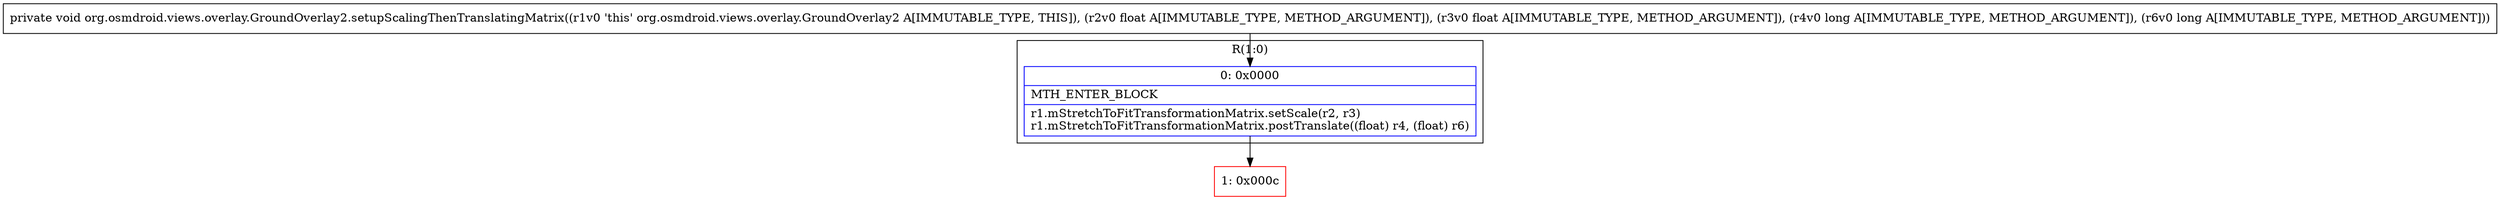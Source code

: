 digraph "CFG fororg.osmdroid.views.overlay.GroundOverlay2.setupScalingThenTranslatingMatrix(FFJJ)V" {
subgraph cluster_Region_813494302 {
label = "R(1:0)";
node [shape=record,color=blue];
Node_0 [shape=record,label="{0\:\ 0x0000|MTH_ENTER_BLOCK\l|r1.mStretchToFitTransformationMatrix.setScale(r2, r3)\lr1.mStretchToFitTransformationMatrix.postTranslate((float) r4, (float) r6)\l}"];
}
Node_1 [shape=record,color=red,label="{1\:\ 0x000c}"];
MethodNode[shape=record,label="{private void org.osmdroid.views.overlay.GroundOverlay2.setupScalingThenTranslatingMatrix((r1v0 'this' org.osmdroid.views.overlay.GroundOverlay2 A[IMMUTABLE_TYPE, THIS]), (r2v0 float A[IMMUTABLE_TYPE, METHOD_ARGUMENT]), (r3v0 float A[IMMUTABLE_TYPE, METHOD_ARGUMENT]), (r4v0 long A[IMMUTABLE_TYPE, METHOD_ARGUMENT]), (r6v0 long A[IMMUTABLE_TYPE, METHOD_ARGUMENT])) }"];
MethodNode -> Node_0;
Node_0 -> Node_1;
}

